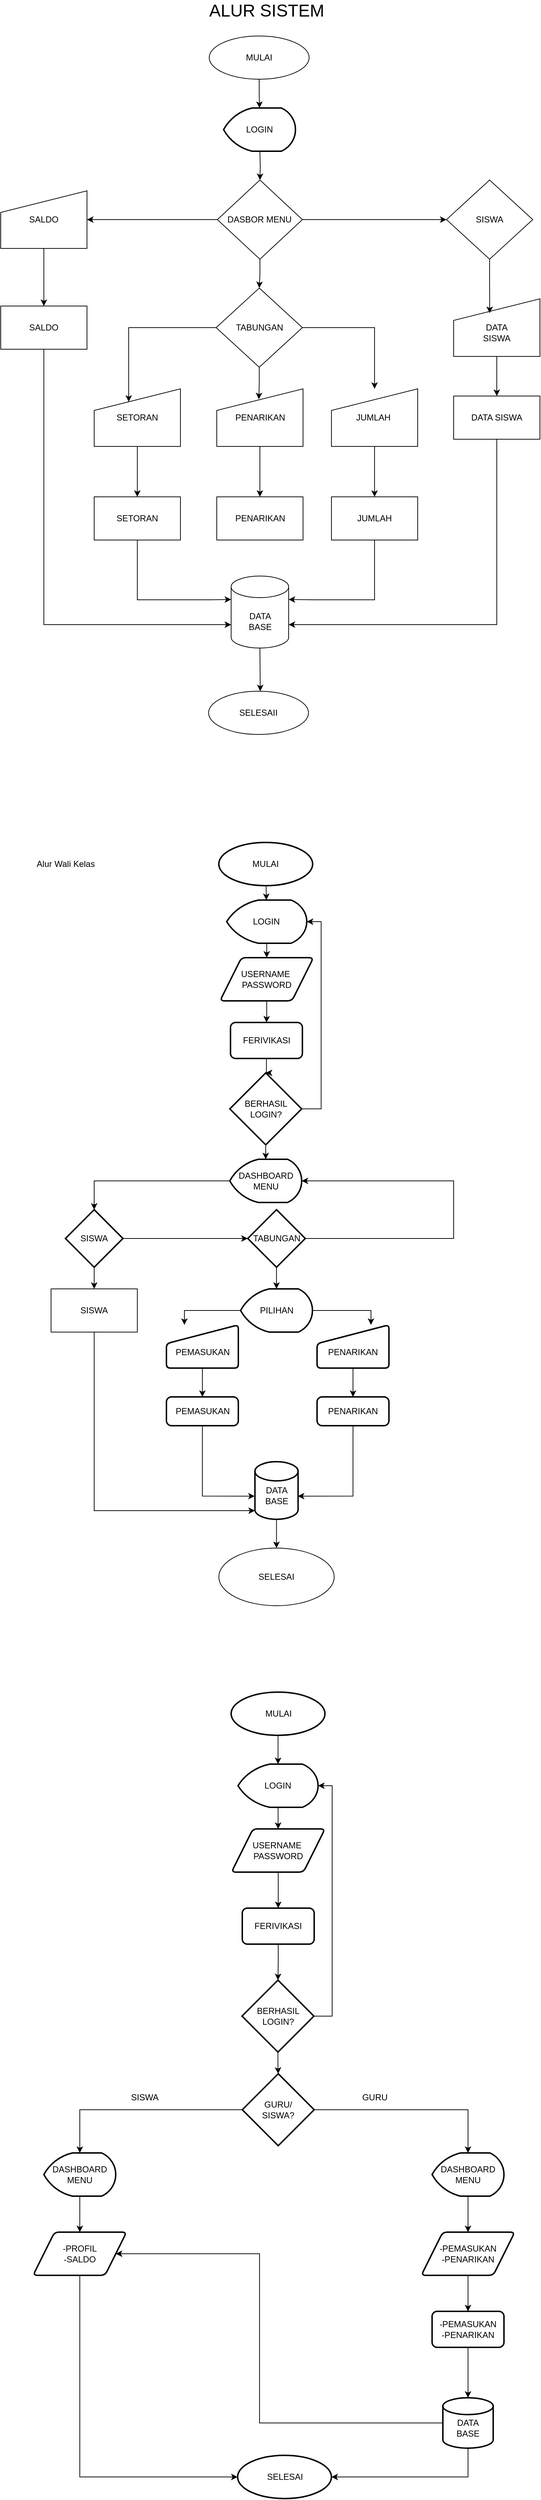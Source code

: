 <mxfile version="24.7.12">
  <diagram name="Halaman-1" id="Wdd0CiwhtJZsaGbnA3u6">
    <mxGraphModel dx="1434" dy="780" grid="1" gridSize="10" guides="1" tooltips="1" connect="1" arrows="1" fold="1" page="1" pageScale="1" pageWidth="827" pageHeight="1169" math="0" shadow="0">
      <root>
        <mxCell id="0" />
        <mxCell id="1" parent="0" />
        <mxCell id="SC1NeL0ob7fLtyRGTfck-1" value="&lt;font style=&quot;font-size: 24px;&quot;&gt;ALUR SISTEM&lt;/font&gt;" style="text;html=1;align=center;verticalAlign=middle;whiteSpace=wrap;rounded=0;" parent="1" vertex="1">
          <mxGeometry x="320" y="20" width="180" height="30" as="geometry" />
        </mxCell>
        <mxCell id="SC1NeL0ob7fLtyRGTfck-2" value="MULAI" style="ellipse;whiteSpace=wrap;html=1;" parent="1" vertex="1">
          <mxGeometry x="330" y="70" width="139" height="60" as="geometry" />
        </mxCell>
        <mxCell id="SC1NeL0ob7fLtyRGTfck-16" style="edgeStyle=orthogonalEdgeStyle;rounded=0;orthogonalLoop=1;jettySize=auto;html=1;entryX=0.5;entryY=0;entryDx=0;entryDy=0;exitX=0.5;exitY=1;exitDx=0;exitDy=0;" parent="1" target="SC1NeL0ob7fLtyRGTfck-4" edge="1">
          <mxGeometry relative="1" as="geometry">
            <mxPoint x="400.5" y="230" as="sourcePoint" />
          </mxGeometry>
        </mxCell>
        <mxCell id="SC1NeL0ob7fLtyRGTfck-51" style="edgeStyle=orthogonalEdgeStyle;rounded=0;orthogonalLoop=1;jettySize=auto;html=1;" parent="1" source="SC1NeL0ob7fLtyRGTfck-4" target="SC1NeL0ob7fLtyRGTfck-6" edge="1">
          <mxGeometry relative="1" as="geometry" />
        </mxCell>
        <mxCell id="SC1NeL0ob7fLtyRGTfck-52" style="edgeStyle=orthogonalEdgeStyle;rounded=0;orthogonalLoop=1;jettySize=auto;html=1;entryX=0;entryY=0.5;entryDx=0;entryDy=0;" parent="1" source="SC1NeL0ob7fLtyRGTfck-4" target="SC1NeL0ob7fLtyRGTfck-39" edge="1">
          <mxGeometry relative="1" as="geometry" />
        </mxCell>
        <mxCell id="SC1NeL0ob7fLtyRGTfck-54" style="edgeStyle=orthogonalEdgeStyle;rounded=0;orthogonalLoop=1;jettySize=auto;html=1;entryX=0.5;entryY=0;entryDx=0;entryDy=0;" parent="1" source="SC1NeL0ob7fLtyRGTfck-4" target="SC1NeL0ob7fLtyRGTfck-27" edge="1">
          <mxGeometry relative="1" as="geometry" />
        </mxCell>
        <mxCell id="SC1NeL0ob7fLtyRGTfck-4" value="DASBOR MENU" style="rhombus;whiteSpace=wrap;html=1;" parent="1" vertex="1">
          <mxGeometry x="341.37" y="270" width="118.25" height="110" as="geometry" />
        </mxCell>
        <mxCell id="SC1NeL0ob7fLtyRGTfck-79" style="edgeStyle=orthogonalEdgeStyle;rounded=0;orthogonalLoop=1;jettySize=auto;html=1;entryX=0.5;entryY=0;entryDx=0;entryDy=0;" parent="1" source="SC1NeL0ob7fLtyRGTfck-6" target="SC1NeL0ob7fLtyRGTfck-78" edge="1">
          <mxGeometry relative="1" as="geometry" />
        </mxCell>
        <mxCell id="SC1NeL0ob7fLtyRGTfck-6" value="&lt;div&gt;SALDO&lt;/div&gt;" style="shape=manualInput;whiteSpace=wrap;html=1;" parent="1" vertex="1">
          <mxGeometry x="40" y="285" width="120" height="80" as="geometry" />
        </mxCell>
        <mxCell id="SC1NeL0ob7fLtyRGTfck-8" style="edgeStyle=orthogonalEdgeStyle;rounded=0;orthogonalLoop=1;jettySize=auto;html=1;exitX=0.5;exitY=1;exitDx=0;exitDy=0;" parent="1" edge="1">
          <mxGeometry relative="1" as="geometry">
            <mxPoint x="700" y="550" as="sourcePoint" />
            <mxPoint x="700" y="550" as="targetPoint" />
          </mxGeometry>
        </mxCell>
        <mxCell id="SC1NeL0ob7fLtyRGTfck-57" style="edgeStyle=orthogonalEdgeStyle;rounded=0;orthogonalLoop=1;jettySize=auto;html=1;" parent="1" source="SC1NeL0ob7fLtyRGTfck-27" target="SC1NeL0ob7fLtyRGTfck-30" edge="1">
          <mxGeometry relative="1" as="geometry" />
        </mxCell>
        <mxCell id="SC1NeL0ob7fLtyRGTfck-27" value="TABUNGAN" style="rhombus;whiteSpace=wrap;html=1;" parent="1" vertex="1">
          <mxGeometry x="339.62" y="420" width="120" height="110" as="geometry" />
        </mxCell>
        <mxCell id="SC1NeL0ob7fLtyRGTfck-81" style="edgeStyle=orthogonalEdgeStyle;rounded=0;orthogonalLoop=1;jettySize=auto;html=1;entryX=0.5;entryY=0;entryDx=0;entryDy=0;" parent="1" source="SC1NeL0ob7fLtyRGTfck-28" target="SC1NeL0ob7fLtyRGTfck-74" edge="1">
          <mxGeometry relative="1" as="geometry" />
        </mxCell>
        <mxCell id="SC1NeL0ob7fLtyRGTfck-28" value="SETORAN" style="shape=manualInput;whiteSpace=wrap;html=1;" parent="1" vertex="1">
          <mxGeometry x="170" y="560" width="120" height="80" as="geometry" />
        </mxCell>
        <mxCell id="SC1NeL0ob7fLtyRGTfck-82" style="edgeStyle=orthogonalEdgeStyle;rounded=0;orthogonalLoop=1;jettySize=auto;html=1;entryX=0.5;entryY=0;entryDx=0;entryDy=0;" parent="1" source="SC1NeL0ob7fLtyRGTfck-29" target="SC1NeL0ob7fLtyRGTfck-75" edge="1">
          <mxGeometry relative="1" as="geometry" />
        </mxCell>
        <mxCell id="SC1NeL0ob7fLtyRGTfck-29" value="PENARIKAN" style="shape=manualInput;whiteSpace=wrap;html=1;" parent="1" vertex="1">
          <mxGeometry x="340.5" y="560" width="120" height="80" as="geometry" />
        </mxCell>
        <mxCell id="SC1NeL0ob7fLtyRGTfck-83" style="edgeStyle=orthogonalEdgeStyle;rounded=0;orthogonalLoop=1;jettySize=auto;html=1;entryX=0.5;entryY=0;entryDx=0;entryDy=0;" parent="1" source="SC1NeL0ob7fLtyRGTfck-30" target="SC1NeL0ob7fLtyRGTfck-76" edge="1">
          <mxGeometry relative="1" as="geometry" />
        </mxCell>
        <mxCell id="SC1NeL0ob7fLtyRGTfck-30" value="JUMLAH&amp;nbsp;" style="shape=manualInput;whiteSpace=wrap;html=1;" parent="1" vertex="1">
          <mxGeometry x="500" y="560" width="120" height="80" as="geometry" />
        </mxCell>
        <mxCell id="SC1NeL0ob7fLtyRGTfck-31" style="edgeStyle=orthogonalEdgeStyle;rounded=0;orthogonalLoop=1;jettySize=auto;html=1;entryX=0.4;entryY=0.225;entryDx=0;entryDy=0;entryPerimeter=0;" parent="1" source="SC1NeL0ob7fLtyRGTfck-27" target="SC1NeL0ob7fLtyRGTfck-28" edge="1">
          <mxGeometry relative="1" as="geometry" />
        </mxCell>
        <mxCell id="SC1NeL0ob7fLtyRGTfck-39" value="SISWA" style="rhombus;whiteSpace=wrap;html=1;" parent="1" vertex="1">
          <mxGeometry x="660" y="270" width="120" height="110" as="geometry" />
        </mxCell>
        <mxCell id="SC1NeL0ob7fLtyRGTfck-80" style="edgeStyle=orthogonalEdgeStyle;rounded=0;orthogonalLoop=1;jettySize=auto;html=1;entryX=0.5;entryY=0;entryDx=0;entryDy=0;" parent="1" source="SC1NeL0ob7fLtyRGTfck-40" target="SC1NeL0ob7fLtyRGTfck-77" edge="1">
          <mxGeometry relative="1" as="geometry" />
        </mxCell>
        <mxCell id="SC1NeL0ob7fLtyRGTfck-40" value="&lt;div&gt;&lt;br&gt;&lt;/div&gt;DATA&lt;div&gt;SISWA&lt;/div&gt;" style="shape=manualInput;whiteSpace=wrap;html=1;" parent="1" vertex="1">
          <mxGeometry x="670" y="435" width="120" height="80" as="geometry" />
        </mxCell>
        <mxCell id="SC1NeL0ob7fLtyRGTfck-41" style="edgeStyle=orthogonalEdgeStyle;rounded=0;orthogonalLoop=1;jettySize=auto;html=1;entryX=0.418;entryY=0.248;entryDx=0;entryDy=0;entryPerimeter=0;" parent="1" source="SC1NeL0ob7fLtyRGTfck-39" target="SC1NeL0ob7fLtyRGTfck-40" edge="1">
          <mxGeometry relative="1" as="geometry" />
        </mxCell>
        <mxCell id="SC1NeL0ob7fLtyRGTfck-42" value="SELESAII" style="ellipse;whiteSpace=wrap;html=1;" parent="1" vertex="1">
          <mxGeometry x="329.12" y="980" width="139" height="60" as="geometry" />
        </mxCell>
        <mxCell id="SC1NeL0ob7fLtyRGTfck-63" style="edgeStyle=orthogonalEdgeStyle;rounded=0;orthogonalLoop=1;jettySize=auto;html=1;entryX=0.488;entryY=0.181;entryDx=0;entryDy=0;entryPerimeter=0;" parent="1" source="SC1NeL0ob7fLtyRGTfck-27" target="SC1NeL0ob7fLtyRGTfck-29" edge="1">
          <mxGeometry relative="1" as="geometry" />
        </mxCell>
        <mxCell id="SC1NeL0ob7fLtyRGTfck-66" value="DATA&lt;div&gt;BASE&lt;/div&gt;" style="shape=cylinder3;whiteSpace=wrap;html=1;boundedLbl=1;backgroundOutline=1;size=15;" parent="1" vertex="1">
          <mxGeometry x="360.5" y="820" width="80" height="100" as="geometry" />
        </mxCell>
        <mxCell id="SC1NeL0ob7fLtyRGTfck-74" value="SETORAN" style="rounded=0;whiteSpace=wrap;html=1;" parent="1" vertex="1">
          <mxGeometry x="170" y="710" width="120" height="60" as="geometry" />
        </mxCell>
        <mxCell id="SC1NeL0ob7fLtyRGTfck-75" value="PENARIKAN" style="rounded=0;whiteSpace=wrap;html=1;" parent="1" vertex="1">
          <mxGeometry x="340.5" y="710" width="120" height="60" as="geometry" />
        </mxCell>
        <mxCell id="SC1NeL0ob7fLtyRGTfck-76" value="JUMLAH" style="rounded=0;whiteSpace=wrap;html=1;" parent="1" vertex="1">
          <mxGeometry x="500" y="710" width="120" height="60" as="geometry" />
        </mxCell>
        <mxCell id="SC1NeL0ob7fLtyRGTfck-77" value="DATA SISWA" style="rounded=0;whiteSpace=wrap;html=1;" parent="1" vertex="1">
          <mxGeometry x="670" y="570" width="120" height="60" as="geometry" />
        </mxCell>
        <mxCell id="SC1NeL0ob7fLtyRGTfck-78" value="SALDO" style="rounded=0;whiteSpace=wrap;html=1;" parent="1" vertex="1">
          <mxGeometry x="40" y="445" width="120" height="60" as="geometry" />
        </mxCell>
        <mxCell id="SC1NeL0ob7fLtyRGTfck-91" style="edgeStyle=orthogonalEdgeStyle;rounded=0;orthogonalLoop=1;jettySize=auto;html=1;entryX=0;entryY=0;entryDx=0;entryDy=32.5;entryPerimeter=0;" parent="1" source="SC1NeL0ob7fLtyRGTfck-74" target="SC1NeL0ob7fLtyRGTfck-66" edge="1">
          <mxGeometry relative="1" as="geometry">
            <Array as="points">
              <mxPoint x="230" y="853" />
              <mxPoint x="332" y="853" />
            </Array>
          </mxGeometry>
        </mxCell>
        <mxCell id="SC1NeL0ob7fLtyRGTfck-93" style="edgeStyle=orthogonalEdgeStyle;rounded=0;orthogonalLoop=1;jettySize=auto;html=1;entryX=1;entryY=0;entryDx=0;entryDy=32.5;entryPerimeter=0;" parent="1" source="SC1NeL0ob7fLtyRGTfck-76" target="SC1NeL0ob7fLtyRGTfck-66" edge="1">
          <mxGeometry relative="1" as="geometry">
            <Array as="points">
              <mxPoint x="560" y="853" />
              <mxPoint x="477" y="853" />
            </Array>
          </mxGeometry>
        </mxCell>
        <mxCell id="SC1NeL0ob7fLtyRGTfck-99" style="edgeStyle=orthogonalEdgeStyle;rounded=0;orthogonalLoop=1;jettySize=auto;html=1;entryX=0;entryY=0;entryDx=0;entryDy=67.5;entryPerimeter=0;" parent="1" source="SC1NeL0ob7fLtyRGTfck-78" target="SC1NeL0ob7fLtyRGTfck-66" edge="1">
          <mxGeometry relative="1" as="geometry">
            <Array as="points">
              <mxPoint x="100" y="888" />
            </Array>
          </mxGeometry>
        </mxCell>
        <mxCell id="SC1NeL0ob7fLtyRGTfck-100" style="edgeStyle=orthogonalEdgeStyle;rounded=0;orthogonalLoop=1;jettySize=auto;html=1;entryX=1;entryY=0;entryDx=0;entryDy=67.5;entryPerimeter=0;" parent="1" source="SC1NeL0ob7fLtyRGTfck-77" target="SC1NeL0ob7fLtyRGTfck-66" edge="1">
          <mxGeometry relative="1" as="geometry">
            <Array as="points">
              <mxPoint x="730" y="888" />
            </Array>
          </mxGeometry>
        </mxCell>
        <mxCell id="VxzT5fx1VbpvV5KUVjlI-1" value="" style="endArrow=classic;html=1;rounded=0;exitX=0.5;exitY=1;exitDx=0;exitDy=0;exitPerimeter=0;" parent="1" source="SC1NeL0ob7fLtyRGTfck-66" edge="1">
          <mxGeometry width="50" height="50" relative="1" as="geometry">
            <mxPoint x="401" y="977" as="sourcePoint" />
            <mxPoint x="401" y="980" as="targetPoint" />
          </mxGeometry>
        </mxCell>
        <mxCell id="u5yBYGN3fSV2OuqI3pcH-1" value="LOGIN" style="strokeWidth=2;html=1;shape=mxgraph.flowchart.display;whiteSpace=wrap;" parent="1" vertex="1">
          <mxGeometry x="350" y="170" width="100" height="60" as="geometry" />
        </mxCell>
        <mxCell id="u5yBYGN3fSV2OuqI3pcH-2" value="MULAI" style="strokeWidth=2;html=1;shape=mxgraph.flowchart.start_1;whiteSpace=wrap;" parent="1" vertex="1">
          <mxGeometry x="343.37" y="1190" width="130.5" height="60" as="geometry" />
        </mxCell>
        <mxCell id="u5yBYGN3fSV2OuqI3pcH-14" style="edgeStyle=orthogonalEdgeStyle;rounded=0;orthogonalLoop=1;jettySize=auto;html=1;entryX=0.5;entryY=0;entryDx=0;entryDy=0;" parent="1" source="u5yBYGN3fSV2OuqI3pcH-3" target="u5yBYGN3fSV2OuqI3pcH-6" edge="1">
          <mxGeometry relative="1" as="geometry" />
        </mxCell>
        <mxCell id="u5yBYGN3fSV2OuqI3pcH-3" value="LOGIN" style="strokeWidth=2;html=1;shape=mxgraph.flowchart.display;whiteSpace=wrap;" parent="1" vertex="1">
          <mxGeometry x="354.31" y="1270" width="111.38" height="60" as="geometry" />
        </mxCell>
        <mxCell id="u5yBYGN3fSV2OuqI3pcH-15" style="edgeStyle=orthogonalEdgeStyle;rounded=0;orthogonalLoop=1;jettySize=auto;html=1;entryX=0.5;entryY=0;entryDx=0;entryDy=0;" parent="1" source="u5yBYGN3fSV2OuqI3pcH-6" target="u5yBYGN3fSV2OuqI3pcH-7" edge="1">
          <mxGeometry relative="1" as="geometry" />
        </mxCell>
        <mxCell id="u5yBYGN3fSV2OuqI3pcH-6" value="USERNAME&amp;nbsp;&lt;div&gt;PASSWORD&lt;/div&gt;" style="shape=parallelogram;html=1;strokeWidth=2;perimeter=parallelogramPerimeter;whiteSpace=wrap;rounded=1;arcSize=12;size=0.23;" parent="1" vertex="1">
          <mxGeometry x="345" y="1350" width="130" height="60" as="geometry" />
        </mxCell>
        <mxCell id="u5yBYGN3fSV2OuqI3pcH-7" value="FERIVIKASI" style="rounded=1;whiteSpace=wrap;html=1;absoluteArcSize=1;arcSize=14;strokeWidth=2;" parent="1" vertex="1">
          <mxGeometry x="359.62" y="1440" width="100" height="50" as="geometry" />
        </mxCell>
        <mxCell id="u5yBYGN3fSV2OuqI3pcH-8" value="BERHASIL&lt;div&gt;LOGIN?&lt;/div&gt;" style="strokeWidth=2;html=1;shape=mxgraph.flowchart.decision;whiteSpace=wrap;" parent="1" vertex="1">
          <mxGeometry x="358.62" y="1510" width="100" height="100" as="geometry" />
        </mxCell>
        <mxCell id="u5yBYGN3fSV2OuqI3pcH-9" value="" style="endArrow=classic;html=1;rounded=0;" parent="1" source="u5yBYGN3fSV2OuqI3pcH-2" target="u5yBYGN3fSV2OuqI3pcH-3" edge="1">
          <mxGeometry width="50" height="50" relative="1" as="geometry">
            <mxPoint x="180" y="1420" as="sourcePoint" />
            <mxPoint x="230" y="1370" as="targetPoint" />
          </mxGeometry>
        </mxCell>
        <mxCell id="u5yBYGN3fSV2OuqI3pcH-10" style="edgeStyle=orthogonalEdgeStyle;rounded=0;orthogonalLoop=1;jettySize=auto;html=1;entryX=1;entryY=0.5;entryDx=0;entryDy=0;entryPerimeter=0;exitX=1;exitY=0.5;exitDx=0;exitDy=0;exitPerimeter=0;" parent="1" source="u5yBYGN3fSV2OuqI3pcH-8" target="u5yBYGN3fSV2OuqI3pcH-3" edge="1">
          <mxGeometry relative="1" as="geometry" />
        </mxCell>
        <mxCell id="u5yBYGN3fSV2OuqI3pcH-16" style="edgeStyle=orthogonalEdgeStyle;rounded=0;orthogonalLoop=1;jettySize=auto;html=1;entryX=0.5;entryY=0;entryDx=0;entryDy=0;entryPerimeter=0;" parent="1" source="u5yBYGN3fSV2OuqI3pcH-7" target="u5yBYGN3fSV2OuqI3pcH-8" edge="1">
          <mxGeometry relative="1" as="geometry" />
        </mxCell>
        <mxCell id="u5yBYGN3fSV2OuqI3pcH-21" style="edgeStyle=orthogonalEdgeStyle;rounded=0;orthogonalLoop=1;jettySize=auto;html=1;entryX=0.5;entryY=0;entryDx=0;entryDy=0;entryPerimeter=0;" parent="1" source="SC1NeL0ob7fLtyRGTfck-2" target="u5yBYGN3fSV2OuqI3pcH-1" edge="1">
          <mxGeometry relative="1" as="geometry" />
        </mxCell>
        <mxCell id="wdDdxBWippI36Eku5Grj-8" value="" style="edgeStyle=orthogonalEdgeStyle;rounded=0;orthogonalLoop=1;jettySize=auto;html=1;" parent="1" source="wdDdxBWippI36Eku5Grj-2" target="wdDdxBWippI36Eku5Grj-7" edge="1">
          <mxGeometry relative="1" as="geometry" />
        </mxCell>
        <mxCell id="wdDdxBWippI36Eku5Grj-2" value="DASHBOARD&lt;div&gt;MENU&lt;/div&gt;" style="strokeWidth=2;html=1;shape=mxgraph.flowchart.display;whiteSpace=wrap;" parent="1" vertex="1">
          <mxGeometry x="358.62" y="1630" width="100" height="60" as="geometry" />
        </mxCell>
        <mxCell id="wdDdxBWippI36Eku5Grj-5" style="edgeStyle=orthogonalEdgeStyle;rounded=0;orthogonalLoop=1;jettySize=auto;html=1;entryX=0.5;entryY=0;entryDx=0;entryDy=0;entryPerimeter=0;" parent="1" source="u5yBYGN3fSV2OuqI3pcH-8" target="wdDdxBWippI36Eku5Grj-2" edge="1">
          <mxGeometry relative="1" as="geometry" />
        </mxCell>
        <mxCell id="wdDdxBWippI36Eku5Grj-10" value="" style="edgeStyle=orthogonalEdgeStyle;rounded=0;orthogonalLoop=1;jettySize=auto;html=1;" parent="1" source="wdDdxBWippI36Eku5Grj-7" target="wdDdxBWippI36Eku5Grj-9" edge="1">
          <mxGeometry relative="1" as="geometry" />
        </mxCell>
        <mxCell id="wdDdxBWippI36Eku5Grj-24" style="edgeStyle=orthogonalEdgeStyle;rounded=0;orthogonalLoop=1;jettySize=auto;html=1;entryX=0.5;entryY=0;entryDx=0;entryDy=0;" parent="1" source="wdDdxBWippI36Eku5Grj-7" target="wdDdxBWippI36Eku5Grj-21" edge="1">
          <mxGeometry relative="1" as="geometry" />
        </mxCell>
        <mxCell id="wdDdxBWippI36Eku5Grj-7" value="SISWA" style="rhombus;whiteSpace=wrap;html=1;strokeWidth=2;" parent="1" vertex="1">
          <mxGeometry x="130" y="1700" width="80" height="80" as="geometry" />
        </mxCell>
        <mxCell id="wdDdxBWippI36Eku5Grj-12" value="" style="edgeStyle=orthogonalEdgeStyle;rounded=0;orthogonalLoop=1;jettySize=auto;html=1;entryX=1;entryY=0.5;entryDx=0;entryDy=0;entryPerimeter=0;exitX=1;exitY=0.5;exitDx=0;exitDy=0;" parent="1" source="wdDdxBWippI36Eku5Grj-9" target="wdDdxBWippI36Eku5Grj-2" edge="1">
          <mxGeometry relative="1" as="geometry">
            <mxPoint x="690" y="1820.0" as="targetPoint" />
            <Array as="points">
              <mxPoint x="670" y="1740" />
              <mxPoint x="670" y="1660" />
            </Array>
          </mxGeometry>
        </mxCell>
        <mxCell id="wdDdxBWippI36Eku5Grj-61" style="edgeStyle=orthogonalEdgeStyle;rounded=0;orthogonalLoop=1;jettySize=auto;html=1;" parent="1" source="wdDdxBWippI36Eku5Grj-9" target="wdDdxBWippI36Eku5Grj-51" edge="1">
          <mxGeometry relative="1" as="geometry" />
        </mxCell>
        <mxCell id="wdDdxBWippI36Eku5Grj-9" value="TABUNGAN" style="rhombus;whiteSpace=wrap;html=1;strokeWidth=2;" parent="1" vertex="1">
          <mxGeometry x="383.62" y="1700" width="80" height="80" as="geometry" />
        </mxCell>
        <mxCell id="wdDdxBWippI36Eku5Grj-21" value="SISWA" style="rounded=0;whiteSpace=wrap;html=1;" parent="1" vertex="1">
          <mxGeometry x="110" y="1810" width="120" height="60" as="geometry" />
        </mxCell>
        <mxCell id="rY9Oe0Xk1Y8qlL7jE2IO-7" style="edgeStyle=orthogonalEdgeStyle;rounded=0;orthogonalLoop=1;jettySize=auto;html=1;entryX=0.5;entryY=0;entryDx=0;entryDy=0;" parent="1" source="wdDdxBWippI36Eku5Grj-27" target="rY9Oe0Xk1Y8qlL7jE2IO-3" edge="1">
          <mxGeometry relative="1" as="geometry" />
        </mxCell>
        <mxCell id="wdDdxBWippI36Eku5Grj-27" value="&lt;div&gt;&lt;br&gt;&lt;/div&gt;PEMASUKAN" style="html=1;strokeWidth=2;shape=manualInput;whiteSpace=wrap;rounded=1;size=26;arcSize=11;" parent="1" vertex="1">
          <mxGeometry x="270.5" y="1860" width="100" height="60" as="geometry" />
        </mxCell>
        <mxCell id="rY9Oe0Xk1Y8qlL7jE2IO-6" style="edgeStyle=orthogonalEdgeStyle;rounded=0;orthogonalLoop=1;jettySize=auto;html=1;entryX=0.5;entryY=0;entryDx=0;entryDy=0;" parent="1" source="wdDdxBWippI36Eku5Grj-28" target="rY9Oe0Xk1Y8qlL7jE2IO-2" edge="1">
          <mxGeometry relative="1" as="geometry" />
        </mxCell>
        <mxCell id="wdDdxBWippI36Eku5Grj-28" value="&lt;div&gt;&lt;br&gt;&lt;/div&gt;PENARIKAN" style="html=1;strokeWidth=2;shape=manualInput;whiteSpace=wrap;rounded=1;size=26;arcSize=11;" parent="1" vertex="1">
          <mxGeometry x="480" y="1860" width="100" height="60" as="geometry" />
        </mxCell>
        <mxCell id="rY9Oe0Xk1Y8qlL7jE2IO-22" style="edgeStyle=orthogonalEdgeStyle;rounded=0;orthogonalLoop=1;jettySize=auto;html=1;" parent="1" source="wdDdxBWippI36Eku5Grj-44" target="9FyyTYCVCwzCZzWykZ7Y-1" edge="1">
          <mxGeometry relative="1" as="geometry" />
        </mxCell>
        <mxCell id="wdDdxBWippI36Eku5Grj-44" value="&lt;div&gt;&lt;br&gt;&lt;/div&gt;DATA&lt;div&gt;BASE&lt;/div&gt;" style="strokeWidth=2;html=1;shape=mxgraph.flowchart.database;whiteSpace=wrap;" parent="1" vertex="1">
          <mxGeometry x="393.62" y="2050" width="60" height="80" as="geometry" />
        </mxCell>
        <mxCell id="rY9Oe0Xk1Y8qlL7jE2IO-4" style="edgeStyle=orthogonalEdgeStyle;rounded=0;orthogonalLoop=1;jettySize=auto;html=1;entryX=0.75;entryY=0;entryDx=0;entryDy=0;" parent="1" source="wdDdxBWippI36Eku5Grj-51" target="wdDdxBWippI36Eku5Grj-28" edge="1">
          <mxGeometry relative="1" as="geometry" />
        </mxCell>
        <mxCell id="rY9Oe0Xk1Y8qlL7jE2IO-5" style="edgeStyle=orthogonalEdgeStyle;rounded=0;orthogonalLoop=1;jettySize=auto;html=1;entryX=0.25;entryY=0;entryDx=0;entryDy=0;" parent="1" source="wdDdxBWippI36Eku5Grj-51" target="wdDdxBWippI36Eku5Grj-27" edge="1">
          <mxGeometry relative="1" as="geometry" />
        </mxCell>
        <mxCell id="wdDdxBWippI36Eku5Grj-51" value="PILIHAN" style="strokeWidth=2;html=1;shape=mxgraph.flowchart.display;whiteSpace=wrap;" parent="1" vertex="1">
          <mxGeometry x="373.62" y="1810" width="100" height="60" as="geometry" />
        </mxCell>
        <mxCell id="9FyyTYCVCwzCZzWykZ7Y-1" value="SELESAI" style="ellipse;whiteSpace=wrap;html=1;" parent="1" vertex="1">
          <mxGeometry x="343.37" y="2170" width="160.5" height="80" as="geometry" />
        </mxCell>
        <mxCell id="rY9Oe0Xk1Y8qlL7jE2IO-2" value="PENARIKAN" style="rounded=1;whiteSpace=wrap;html=1;absoluteArcSize=1;arcSize=14;strokeWidth=2;" parent="1" vertex="1">
          <mxGeometry x="480" y="1960" width="100" height="40" as="geometry" />
        </mxCell>
        <mxCell id="rY9Oe0Xk1Y8qlL7jE2IO-3" value="PEMASUKAN" style="rounded=1;whiteSpace=wrap;html=1;absoluteArcSize=1;arcSize=14;strokeWidth=2;" parent="1" vertex="1">
          <mxGeometry x="270.5" y="1960" width="100" height="40" as="geometry" />
        </mxCell>
        <mxCell id="rY9Oe0Xk1Y8qlL7jE2IO-17" style="edgeStyle=orthogonalEdgeStyle;rounded=0;orthogonalLoop=1;jettySize=auto;html=1;entryX=0.994;entryY=0.598;entryDx=0;entryDy=0;entryPerimeter=0;" parent="1" source="rY9Oe0Xk1Y8qlL7jE2IO-2" target="wdDdxBWippI36Eku5Grj-44" edge="1">
          <mxGeometry relative="1" as="geometry">
            <Array as="points">
              <mxPoint x="530" y="2098" />
            </Array>
          </mxGeometry>
        </mxCell>
        <mxCell id="rY9Oe0Xk1Y8qlL7jE2IO-20" style="edgeStyle=orthogonalEdgeStyle;rounded=0;orthogonalLoop=1;jettySize=auto;html=1;entryX=-0.006;entryY=0.598;entryDx=0;entryDy=0;entryPerimeter=0;" parent="1" source="rY9Oe0Xk1Y8qlL7jE2IO-3" target="wdDdxBWippI36Eku5Grj-44" edge="1">
          <mxGeometry relative="1" as="geometry">
            <Array as="points">
              <mxPoint x="321" y="2098" />
            </Array>
          </mxGeometry>
        </mxCell>
        <mxCell id="rY9Oe0Xk1Y8qlL7jE2IO-21" style="edgeStyle=orthogonalEdgeStyle;rounded=0;orthogonalLoop=1;jettySize=auto;html=1;entryX=0;entryY=0.85;entryDx=0;entryDy=0;entryPerimeter=0;" parent="1" source="wdDdxBWippI36Eku5Grj-21" target="wdDdxBWippI36Eku5Grj-44" edge="1">
          <mxGeometry relative="1" as="geometry">
            <Array as="points">
              <mxPoint x="170" y="2118" />
            </Array>
          </mxGeometry>
        </mxCell>
        <mxCell id="TJ5xJfmrzo2MaqOjynFA-1" value="MULAI" style="strokeWidth=2;html=1;shape=mxgraph.flowchart.start_1;whiteSpace=wrap;" parent="1" vertex="1">
          <mxGeometry x="360.5" y="2370" width="130.5" height="60" as="geometry" />
        </mxCell>
        <mxCell id="TJ5xJfmrzo2MaqOjynFA-10" style="edgeStyle=orthogonalEdgeStyle;rounded=0;orthogonalLoop=1;jettySize=auto;html=1;entryX=0.5;entryY=0;entryDx=0;entryDy=0;" parent="1" source="TJ5xJfmrzo2MaqOjynFA-2" target="TJ5xJfmrzo2MaqOjynFA-3" edge="1">
          <mxGeometry relative="1" as="geometry" />
        </mxCell>
        <mxCell id="TJ5xJfmrzo2MaqOjynFA-2" value="LOGIN" style="strokeWidth=2;html=1;shape=mxgraph.flowchart.display;whiteSpace=wrap;" parent="1" vertex="1">
          <mxGeometry x="370.06" y="2470" width="111.38" height="60" as="geometry" />
        </mxCell>
        <mxCell id="TJ5xJfmrzo2MaqOjynFA-11" style="edgeStyle=orthogonalEdgeStyle;rounded=0;orthogonalLoop=1;jettySize=auto;html=1;entryX=0.5;entryY=0;entryDx=0;entryDy=0;" parent="1" source="TJ5xJfmrzo2MaqOjynFA-3" target="TJ5xJfmrzo2MaqOjynFA-4" edge="1">
          <mxGeometry relative="1" as="geometry" />
        </mxCell>
        <mxCell id="TJ5xJfmrzo2MaqOjynFA-3" value="USERNAME&amp;nbsp;&lt;div&gt;PASSWORD&lt;/div&gt;" style="shape=parallelogram;html=1;strokeWidth=2;perimeter=parallelogramPerimeter;whiteSpace=wrap;rounded=1;arcSize=12;size=0.23;" parent="1" vertex="1">
          <mxGeometry x="361" y="2560" width="130" height="60" as="geometry" />
        </mxCell>
        <mxCell id="TJ5xJfmrzo2MaqOjynFA-4" value="FERIVIKASI" style="rounded=1;whiteSpace=wrap;html=1;absoluteArcSize=1;arcSize=14;strokeWidth=2;" parent="1" vertex="1">
          <mxGeometry x="376" y="2670" width="100" height="50" as="geometry" />
        </mxCell>
        <mxCell id="TJ5xJfmrzo2MaqOjynFA-5" value="BERHASIL&lt;div&gt;LOGIN?&lt;/div&gt;" style="strokeWidth=2;html=1;shape=mxgraph.flowchart.decision;whiteSpace=wrap;" parent="1" vertex="1">
          <mxGeometry x="375.62" y="2770" width="100" height="100" as="geometry" />
        </mxCell>
        <mxCell id="TJ5xJfmrzo2MaqOjynFA-9" style="edgeStyle=orthogonalEdgeStyle;rounded=0;orthogonalLoop=1;jettySize=auto;html=1;entryX=0.5;entryY=0;entryDx=0;entryDy=0;entryPerimeter=0;" parent="1" source="TJ5xJfmrzo2MaqOjynFA-1" target="TJ5xJfmrzo2MaqOjynFA-2" edge="1">
          <mxGeometry relative="1" as="geometry" />
        </mxCell>
        <mxCell id="TJ5xJfmrzo2MaqOjynFA-13" style="edgeStyle=orthogonalEdgeStyle;rounded=0;orthogonalLoop=1;jettySize=auto;html=1;entryX=0.5;entryY=0;entryDx=0;entryDy=0;entryPerimeter=0;" parent="1" source="TJ5xJfmrzo2MaqOjynFA-4" target="TJ5xJfmrzo2MaqOjynFA-5" edge="1">
          <mxGeometry relative="1" as="geometry" />
        </mxCell>
        <mxCell id="TJ5xJfmrzo2MaqOjynFA-15" style="edgeStyle=orthogonalEdgeStyle;rounded=0;orthogonalLoop=1;jettySize=auto;html=1;entryX=1;entryY=0.5;entryDx=0;entryDy=0;entryPerimeter=0;" parent="1" source="TJ5xJfmrzo2MaqOjynFA-5" target="TJ5xJfmrzo2MaqOjynFA-2" edge="1">
          <mxGeometry relative="1" as="geometry">
            <Array as="points">
              <mxPoint x="501" y="2820" />
              <mxPoint x="501" y="2500" />
            </Array>
          </mxGeometry>
        </mxCell>
        <mxCell id="TJ5xJfmrzo2MaqOjynFA-20" value="Alur Wali Kelas" style="text;html=1;align=center;verticalAlign=middle;resizable=0;points=[];autosize=1;strokeColor=none;fillColor=none;" parent="1" vertex="1">
          <mxGeometry x="80" y="1205" width="100" height="30" as="geometry" />
        </mxCell>
        <mxCell id="TJ5xJfmrzo2MaqOjynFA-28" value="GURU/&lt;div&gt;SISWA?&lt;/div&gt;" style="strokeWidth=2;html=1;shape=mxgraph.flowchart.decision;whiteSpace=wrap;" parent="1" vertex="1">
          <mxGeometry x="376" y="2900" width="100" height="100" as="geometry" />
        </mxCell>
        <mxCell id="TJ5xJfmrzo2MaqOjynFA-29" style="edgeStyle=orthogonalEdgeStyle;rounded=0;orthogonalLoop=1;jettySize=auto;html=1;entryX=0.5;entryY=0;entryDx=0;entryDy=0;entryPerimeter=0;" parent="1" source="TJ5xJfmrzo2MaqOjynFA-5" target="TJ5xJfmrzo2MaqOjynFA-28" edge="1">
          <mxGeometry relative="1" as="geometry" />
        </mxCell>
        <mxCell id="TJ5xJfmrzo2MaqOjynFA-38" style="edgeStyle=orthogonalEdgeStyle;rounded=0;orthogonalLoop=1;jettySize=auto;html=1;entryX=0.5;entryY=0;entryDx=0;entryDy=0;" parent="1" source="TJ5xJfmrzo2MaqOjynFA-30" target="TJ5xJfmrzo2MaqOjynFA-37" edge="1">
          <mxGeometry relative="1" as="geometry" />
        </mxCell>
        <mxCell id="TJ5xJfmrzo2MaqOjynFA-30" value="DASHBOARD&lt;div&gt;MENU&lt;/div&gt;" style="strokeWidth=2;html=1;shape=mxgraph.flowchart.display;whiteSpace=wrap;" parent="1" vertex="1">
          <mxGeometry x="640" y="3010" width="100" height="60" as="geometry" />
        </mxCell>
        <mxCell id="TJ5xJfmrzo2MaqOjynFA-32" value="GURU" style="text;html=1;align=center;verticalAlign=middle;resizable=0;points=[];autosize=1;strokeColor=none;fillColor=none;" parent="1" vertex="1">
          <mxGeometry x="530" y="2918" width="60" height="30" as="geometry" />
        </mxCell>
        <mxCell id="TJ5xJfmrzo2MaqOjynFA-33" value="SISWA" style="text;html=1;align=center;verticalAlign=middle;resizable=0;points=[];autosize=1;strokeColor=none;fillColor=none;" parent="1" vertex="1">
          <mxGeometry x="210" y="2918" width="60" height="30" as="geometry" />
        </mxCell>
        <mxCell id="TJ5xJfmrzo2MaqOjynFA-42" style="edgeStyle=orthogonalEdgeStyle;rounded=0;orthogonalLoop=1;jettySize=auto;html=1;entryX=0.5;entryY=0;entryDx=0;entryDy=0;" parent="1" source="TJ5xJfmrzo2MaqOjynFA-34" target="TJ5xJfmrzo2MaqOjynFA-41" edge="1">
          <mxGeometry relative="1" as="geometry" />
        </mxCell>
        <mxCell id="TJ5xJfmrzo2MaqOjynFA-34" value="DASHBOARD&lt;div&gt;MENU&lt;/div&gt;" style="strokeWidth=2;html=1;shape=mxgraph.flowchart.display;whiteSpace=wrap;" parent="1" vertex="1">
          <mxGeometry x="100" y="3010" width="100" height="60" as="geometry" />
        </mxCell>
        <mxCell id="TJ5xJfmrzo2MaqOjynFA-35" style="edgeStyle=orthogonalEdgeStyle;rounded=0;orthogonalLoop=1;jettySize=auto;html=1;entryX=0.5;entryY=0;entryDx=0;entryDy=0;entryPerimeter=0;" parent="1" source="TJ5xJfmrzo2MaqOjynFA-28" target="TJ5xJfmrzo2MaqOjynFA-30" edge="1">
          <mxGeometry relative="1" as="geometry" />
        </mxCell>
        <mxCell id="TJ5xJfmrzo2MaqOjynFA-36" style="edgeStyle=orthogonalEdgeStyle;rounded=0;orthogonalLoop=1;jettySize=auto;html=1;entryX=0.5;entryY=0;entryDx=0;entryDy=0;entryPerimeter=0;" parent="1" source="TJ5xJfmrzo2MaqOjynFA-28" target="TJ5xJfmrzo2MaqOjynFA-34" edge="1">
          <mxGeometry relative="1" as="geometry" />
        </mxCell>
        <mxCell id="TJ5xJfmrzo2MaqOjynFA-40" style="edgeStyle=orthogonalEdgeStyle;rounded=0;orthogonalLoop=1;jettySize=auto;html=1;entryX=0.5;entryY=0;entryDx=0;entryDy=0;" parent="1" source="TJ5xJfmrzo2MaqOjynFA-37" target="TJ5xJfmrzo2MaqOjynFA-39" edge="1">
          <mxGeometry relative="1" as="geometry" />
        </mxCell>
        <mxCell id="TJ5xJfmrzo2MaqOjynFA-37" value="-PEMASUKAN&lt;div&gt;-PENARIKAN&lt;/div&gt;" style="shape=parallelogram;html=1;strokeWidth=2;perimeter=parallelogramPerimeter;whiteSpace=wrap;rounded=1;arcSize=12;size=0.23;" parent="1" vertex="1">
          <mxGeometry x="625" y="3120" width="130" height="60" as="geometry" />
        </mxCell>
        <mxCell id="TJ5xJfmrzo2MaqOjynFA-39" value="-PEMASUKAN&lt;div&gt;-PENARIKAN&lt;/div&gt;" style="rounded=1;whiteSpace=wrap;html=1;absoluteArcSize=1;arcSize=14;strokeWidth=2;" parent="1" vertex="1">
          <mxGeometry x="640" y="3230" width="100" height="50" as="geometry" />
        </mxCell>
        <mxCell id="TJ5xJfmrzo2MaqOjynFA-41" value="-PROFIL&lt;div&gt;-SALDO&lt;/div&gt;" style="shape=parallelogram;html=1;strokeWidth=2;perimeter=parallelogramPerimeter;whiteSpace=wrap;rounded=1;arcSize=12;size=0.23;" parent="1" vertex="1">
          <mxGeometry x="85" y="3120" width="130" height="60" as="geometry" />
        </mxCell>
        <mxCell id="TJ5xJfmrzo2MaqOjynFA-45" style="edgeStyle=orthogonalEdgeStyle;rounded=0;orthogonalLoop=1;jettySize=auto;html=1;entryX=1;entryY=0.5;entryDx=0;entryDy=0;" parent="1" source="TJ5xJfmrzo2MaqOjynFA-43" target="TJ5xJfmrzo2MaqOjynFA-41" edge="1">
          <mxGeometry relative="1" as="geometry">
            <Array as="points">
              <mxPoint x="400" y="3385" />
              <mxPoint x="400" y="3150" />
            </Array>
          </mxGeometry>
        </mxCell>
        <mxCell id="TJ5xJfmrzo2MaqOjynFA-43" value="&lt;div&gt;&lt;br&gt;&lt;/div&gt;&lt;div&gt;DATA&lt;/div&gt;&lt;div&gt;BASE&lt;/div&gt;" style="strokeWidth=2;html=1;shape=mxgraph.flowchart.database;whiteSpace=wrap;" parent="1" vertex="1">
          <mxGeometry x="655" y="3350" width="70" height="70" as="geometry" />
        </mxCell>
        <mxCell id="TJ5xJfmrzo2MaqOjynFA-44" style="edgeStyle=orthogonalEdgeStyle;rounded=0;orthogonalLoop=1;jettySize=auto;html=1;entryX=0.5;entryY=0;entryDx=0;entryDy=0;entryPerimeter=0;" parent="1" source="TJ5xJfmrzo2MaqOjynFA-39" target="TJ5xJfmrzo2MaqOjynFA-43" edge="1">
          <mxGeometry relative="1" as="geometry" />
        </mxCell>
        <mxCell id="TJ5xJfmrzo2MaqOjynFA-46" value="SELESAI" style="strokeWidth=2;html=1;shape=mxgraph.flowchart.start_1;whiteSpace=wrap;" parent="1" vertex="1">
          <mxGeometry x="369.5" y="3430" width="130.5" height="60" as="geometry" />
        </mxCell>
        <mxCell id="TJ5xJfmrzo2MaqOjynFA-47" style="edgeStyle=orthogonalEdgeStyle;rounded=0;orthogonalLoop=1;jettySize=auto;html=1;entryX=1;entryY=0.5;entryDx=0;entryDy=0;entryPerimeter=0;" parent="1" source="TJ5xJfmrzo2MaqOjynFA-43" target="TJ5xJfmrzo2MaqOjynFA-46" edge="1">
          <mxGeometry relative="1" as="geometry">
            <Array as="points">
              <mxPoint x="690" y="3460" />
            </Array>
          </mxGeometry>
        </mxCell>
        <mxCell id="TJ5xJfmrzo2MaqOjynFA-48" style="edgeStyle=orthogonalEdgeStyle;rounded=0;orthogonalLoop=1;jettySize=auto;html=1;entryX=0;entryY=0.5;entryDx=0;entryDy=0;entryPerimeter=0;" parent="1" source="TJ5xJfmrzo2MaqOjynFA-41" target="TJ5xJfmrzo2MaqOjynFA-46" edge="1">
          <mxGeometry relative="1" as="geometry">
            <Array as="points">
              <mxPoint x="150" y="3460" />
            </Array>
          </mxGeometry>
        </mxCell>
      </root>
    </mxGraphModel>
  </diagram>
</mxfile>
